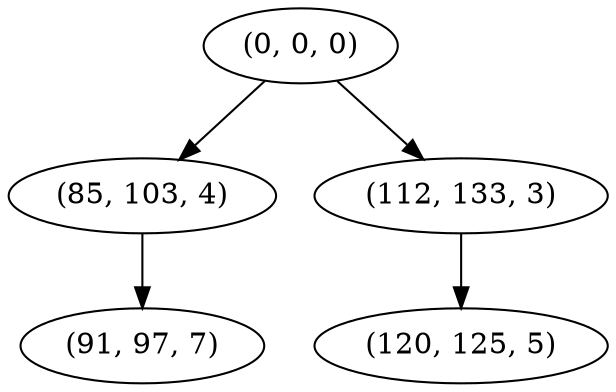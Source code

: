 digraph tree {
    "(0, 0, 0)";
    "(85, 103, 4)";
    "(91, 97, 7)";
    "(112, 133, 3)";
    "(120, 125, 5)";
    "(0, 0, 0)" -> "(85, 103, 4)";
    "(0, 0, 0)" -> "(112, 133, 3)";
    "(85, 103, 4)" -> "(91, 97, 7)";
    "(112, 133, 3)" -> "(120, 125, 5)";
}
